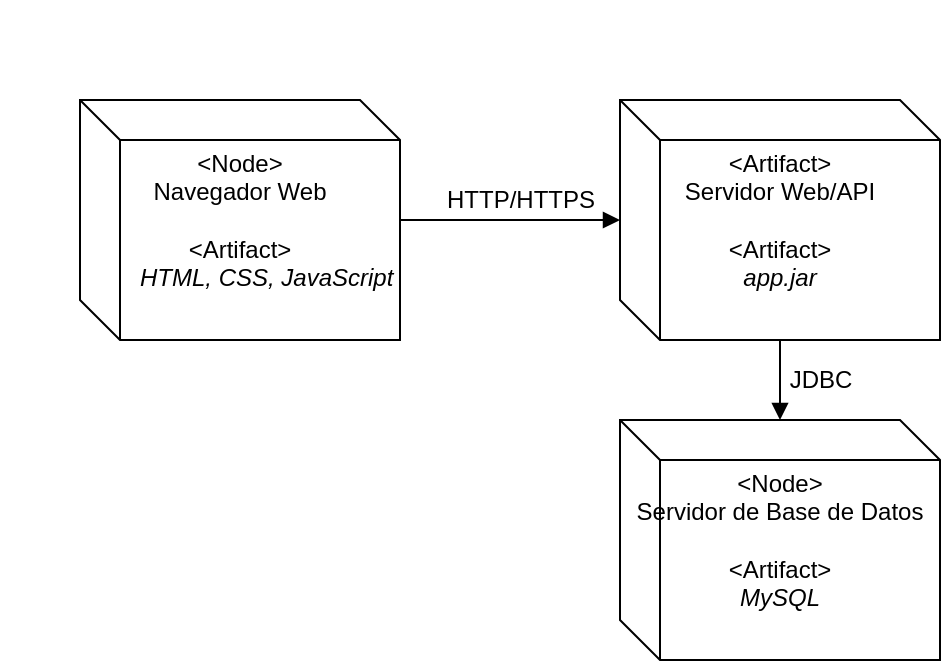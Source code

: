 <mxfile version="28.0.7">
  <diagram name="Despliegue" id="ktn5c4MfVXvSpk6oqeaj">
    <mxGraphModel dx="1482" dy="376" grid="1" gridSize="10" guides="1" tooltips="1" connect="1" arrows="1" fold="1" page="1" pageScale="1" pageWidth="827" pageHeight="1169" math="0" shadow="0">
      <root>
        <mxCell id="0" />
        <mxCell id="1" parent="0" />
        <mxCell id="2" value="&amp;lt;Node&amp;gt;&lt;br&gt;Navegador Web&lt;div&gt;&lt;br&gt;&lt;/div&gt;&lt;div&gt;&amp;lt;Artifact&amp;gt;&lt;br&gt;&lt;i&gt;&lt;span style=&quot;white-space: pre;&quot;&gt;&#x9;&lt;/span&gt;HTML, CSS, JavaScript&lt;/i&gt;&lt;/div&gt;" style="shape=cube;whiteSpace=wrap;html=1;" parent="1" vertex="1">
          <mxGeometry x="30" y="60" width="160" height="120" as="geometry" />
        </mxCell>
        <mxCell id="3" value="&amp;lt;Artifact&amp;gt;&lt;br&gt;Servidor Web/API&lt;div&gt;&lt;br&gt;&lt;/div&gt;&lt;div&gt;&amp;lt;Artifact&amp;gt;&lt;br&gt;&lt;i&gt;app.jar&lt;/i&gt;&lt;/div&gt;" style="shape=cube;whiteSpace=wrap;html=1;" parent="1" vertex="1">
          <mxGeometry x="300" y="60" width="160" height="120" as="geometry" />
        </mxCell>
        <mxCell id="4" value="&amp;lt;Node&amp;gt;&lt;br&gt;Servidor de Base de Datos&lt;div&gt;&lt;br&gt;&lt;/div&gt;&lt;div&gt;&amp;lt;Artifact&amp;gt;&lt;/div&gt;&lt;div&gt;&lt;i&gt;MySQL&lt;/i&gt;&lt;/div&gt;" style="shape=cube;whiteSpace=wrap;html=1;" parent="1" vertex="1">
          <mxGeometry x="300" y="220" width="160" height="120" as="geometry" />
        </mxCell>
        <mxCell id="5" style="endArrow=block;html=1;" parent="1" source="2" target="3" edge="1">
          <mxGeometry relative="1" as="geometry" />
        </mxCell>
        <mxCell id="6" value="HTTP/HTTPS" style="text;html=1;strokeColor=none;fillColor=none;align=center;verticalAlign=middle;" parent="1" vertex="1">
          <mxGeometry x="-10" y="10" width="60" height="20" as="geometry">
            <mxPoint x="230" y="90" as="offset" />
          </mxGeometry>
        </mxCell>
        <mxCell id="7" style="endArrow=block;html=1;" parent="1" source="3" target="4" edge="1">
          <mxGeometry relative="1" as="geometry" />
        </mxCell>
        <mxCell id="8" value="JDBC" style="text;html=1;strokeColor=none;fillColor=none;align=center;verticalAlign=middle;" parent="1" vertex="1">
          <mxGeometry x="-10" y="40" width="60" height="20" as="geometry">
            <mxPoint x="380" y="150" as="offset" />
          </mxGeometry>
        </mxCell>
      </root>
    </mxGraphModel>
  </diagram>
</mxfile>
